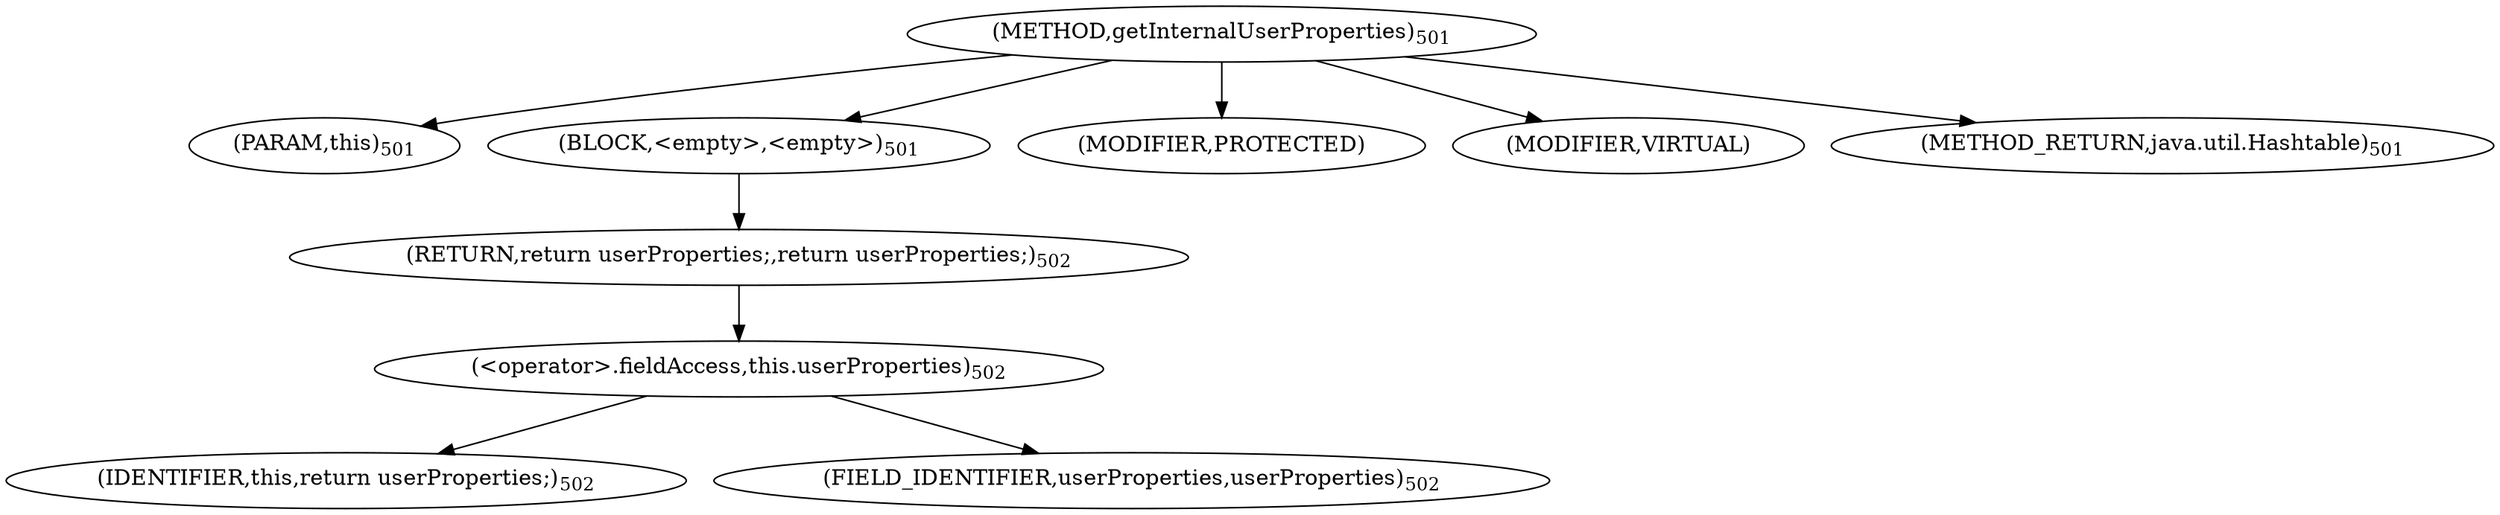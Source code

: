 digraph "getInternalUserProperties" {  
"800" [label = <(METHOD,getInternalUserProperties)<SUB>501</SUB>> ]
"801" [label = <(PARAM,this)<SUB>501</SUB>> ]
"802" [label = <(BLOCK,&lt;empty&gt;,&lt;empty&gt;)<SUB>501</SUB>> ]
"803" [label = <(RETURN,return userProperties;,return userProperties;)<SUB>502</SUB>> ]
"804" [label = <(&lt;operator&gt;.fieldAccess,this.userProperties)<SUB>502</SUB>> ]
"805" [label = <(IDENTIFIER,this,return userProperties;)<SUB>502</SUB>> ]
"806" [label = <(FIELD_IDENTIFIER,userProperties,userProperties)<SUB>502</SUB>> ]
"807" [label = <(MODIFIER,PROTECTED)> ]
"808" [label = <(MODIFIER,VIRTUAL)> ]
"809" [label = <(METHOD_RETURN,java.util.Hashtable)<SUB>501</SUB>> ]
  "800" -> "801" 
  "800" -> "802" 
  "800" -> "807" 
  "800" -> "808" 
  "800" -> "809" 
  "802" -> "803" 
  "803" -> "804" 
  "804" -> "805" 
  "804" -> "806" 
}
